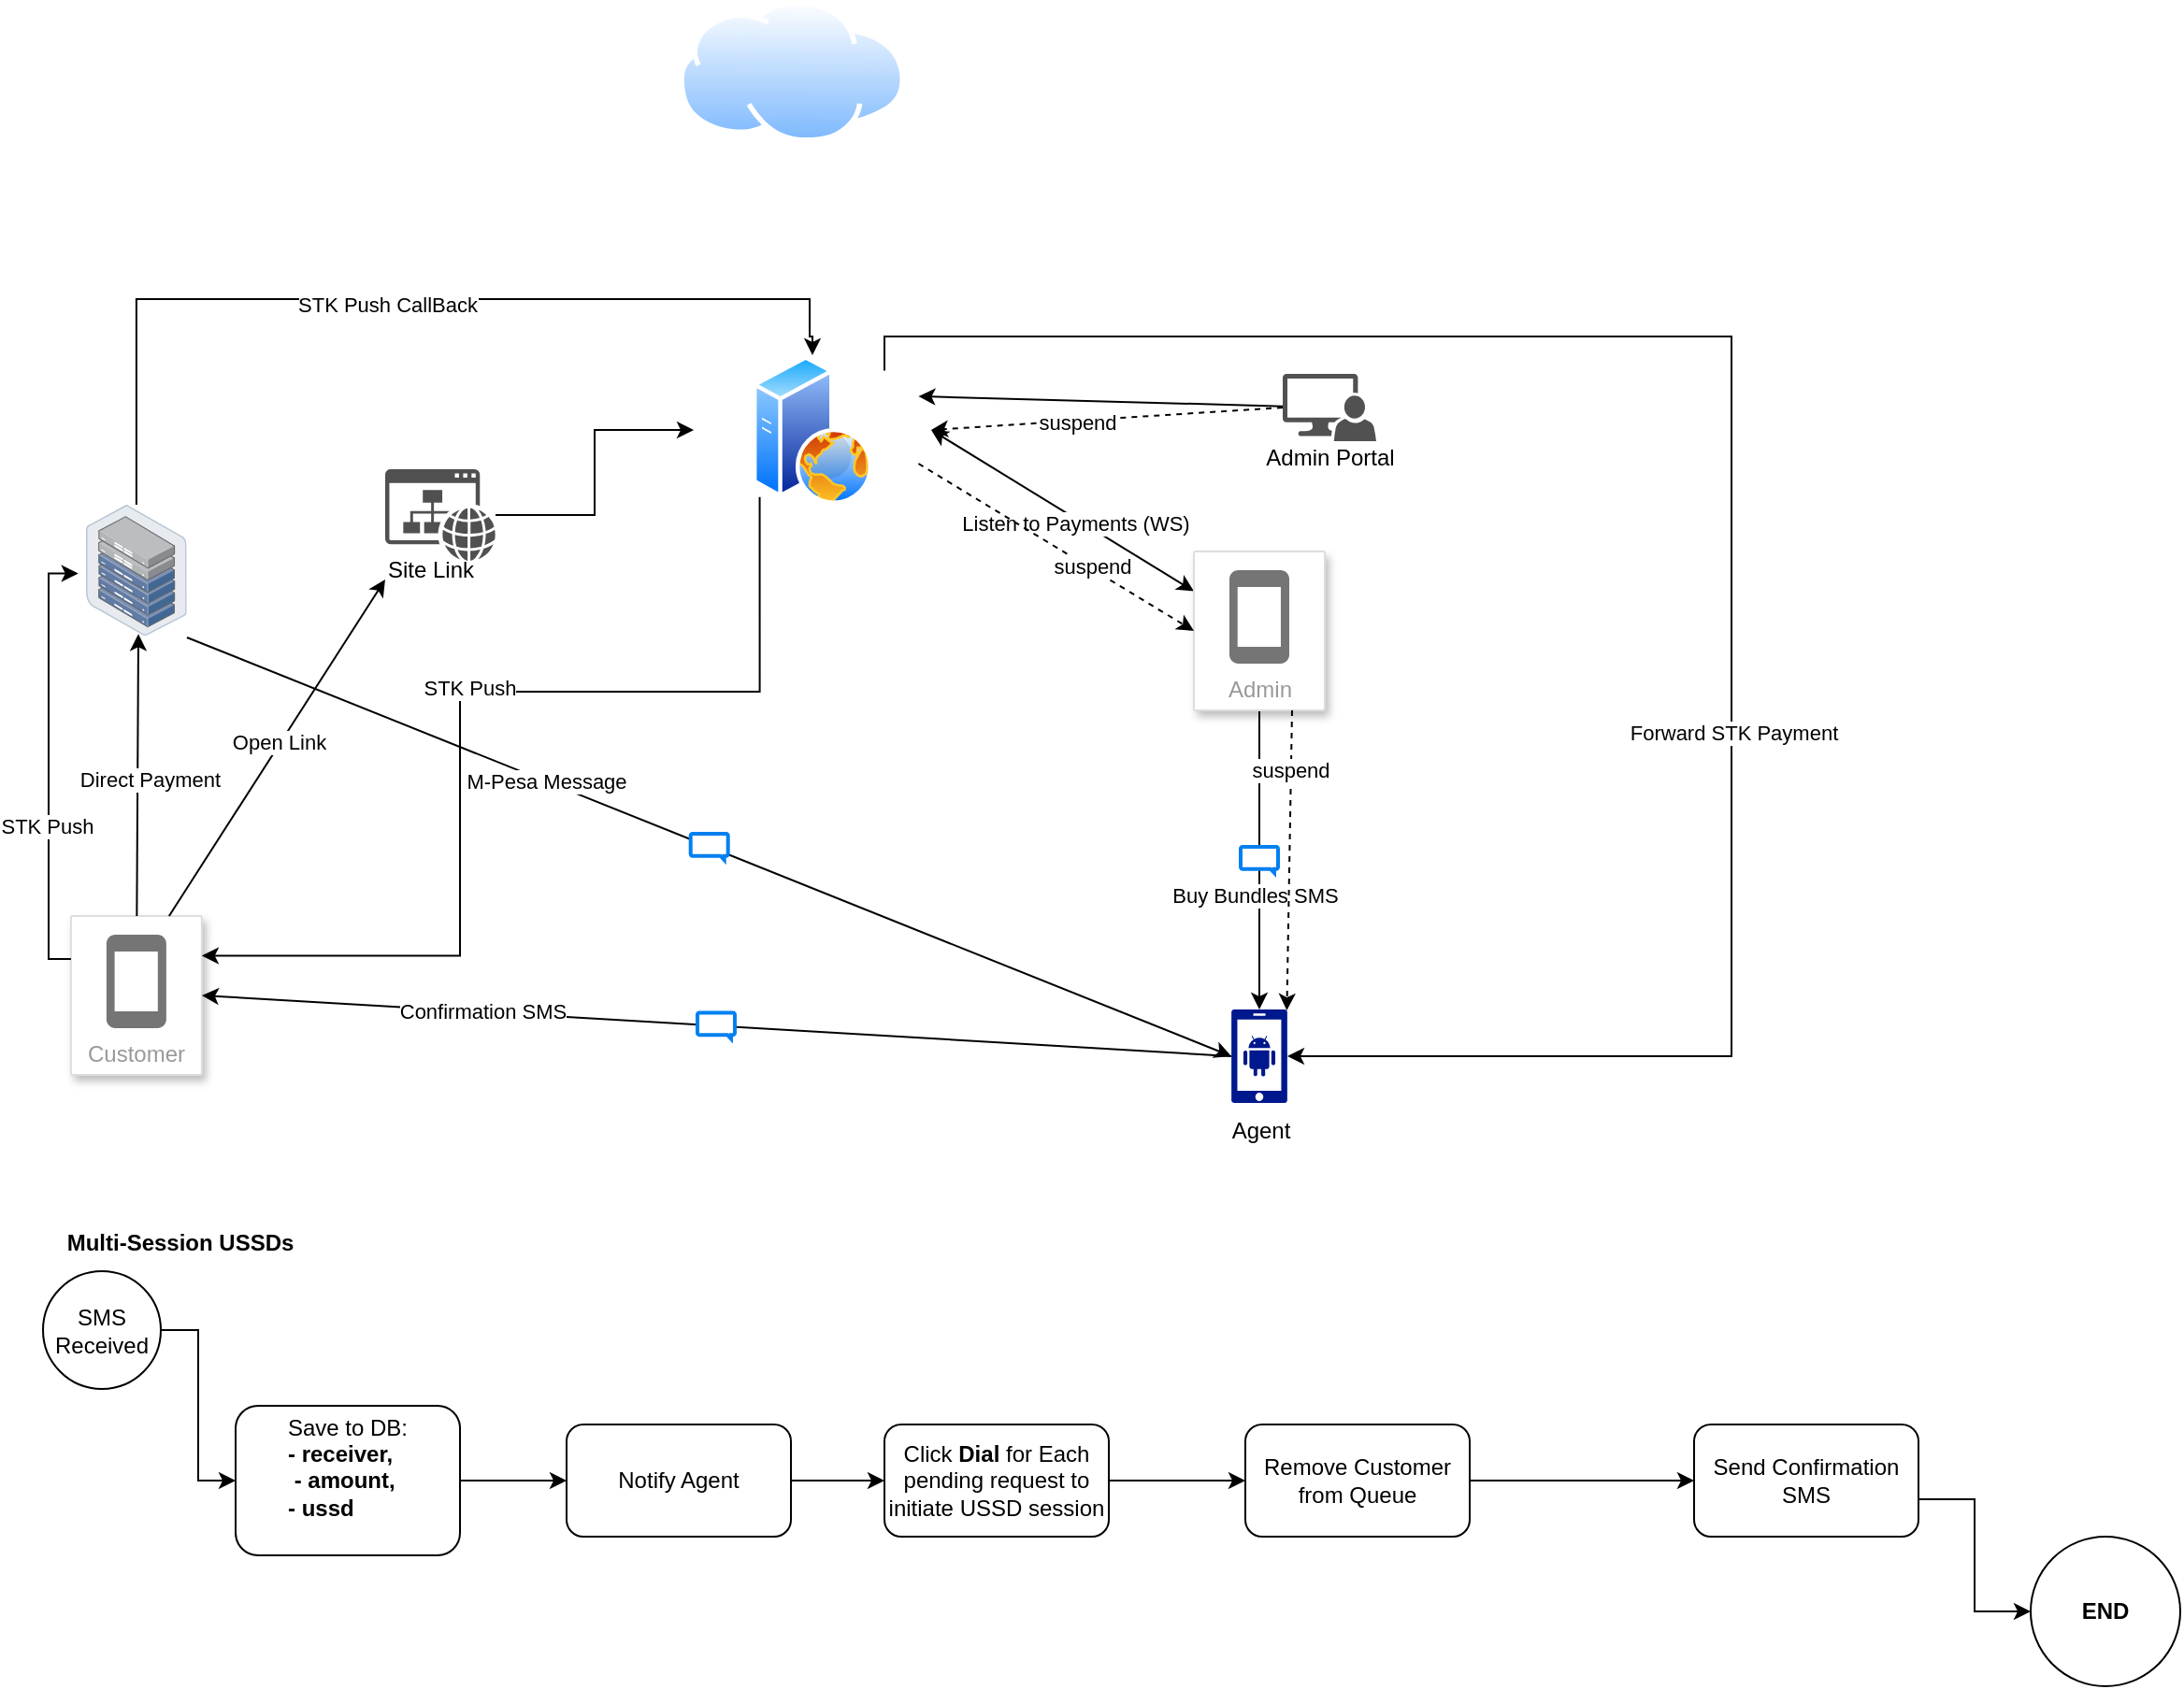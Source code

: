 <mxfile version="24.7.6">
  <diagram name="Page-1" id="izLVnv7lBoGsd2MbyICW">
    <mxGraphModel dx="1035" dy="566" grid="1" gridSize="10" guides="1" tooltips="1" connect="1" arrows="1" fold="1" page="1" pageScale="1" pageWidth="850" pageHeight="1100" math="0" shadow="0">
      <root>
        <mxCell id="0" />
        <mxCell id="1" parent="0" />
        <mxCell id="lsS754e5FoWiEUBsbKIs-1" value="" style="aspect=fixed;html=1;align=center;shadow=0;dashed=0;spacingTop=3;image=img/lib/active_directory/web_server.svg;shape=image;labelBackgroundColor=default;verticalAlign=top;verticalLabelPosition=bottom;sketch=0;pointerEvents=1;strokeColor=none;labelPosition=center;fillColor=#00188D;perimeter=ellipsePerimeter;" parent="1" vertex="1">
          <mxGeometry x="408" y="220" width="126.99" height="80" as="geometry" />
        </mxCell>
        <mxCell id="lsS754e5FoWiEUBsbKIs-7" value="Customer" style="strokeColor=#dddddd;shadow=1;strokeWidth=1;rounded=1;absoluteArcSize=1;arcSize=2;labelPosition=center;verticalLabelPosition=middle;align=center;verticalAlign=bottom;spacingLeft=0;fontColor=#999999;fontSize=12;whiteSpace=wrap;spacingBottom=2;html=1;" parent="1" vertex="1">
          <mxGeometry x="74.93" y="520" width="70" height="85" as="geometry" />
        </mxCell>
        <mxCell id="lsS754e5FoWiEUBsbKIs-8" value="" style="sketch=0;dashed=0;connectable=0;html=1;fillColor=#757575;strokeColor=none;shape=mxgraph.gcp2.phone;part=1;" parent="lsS754e5FoWiEUBsbKIs-7" vertex="1">
          <mxGeometry x="0.5" width="32" height="50" relative="1" as="geometry">
            <mxPoint x="-16" y="10" as="offset" />
          </mxGeometry>
        </mxCell>
        <mxCell id="lsS754e5FoWiEUBsbKIs-20" style="rounded=0;orthogonalLoop=1;jettySize=auto;html=1;entryX=1;entryY=0.25;entryDx=0;entryDy=0;" parent="1" source="lsS754e5FoWiEUBsbKIs-11" target="lsS754e5FoWiEUBsbKIs-1" edge="1">
          <mxGeometry relative="1" as="geometry" />
        </mxCell>
        <mxCell id="lsS754e5FoWiEUBsbKIs-17" value="" style="endArrow=classic;startArrow=classic;html=1;rounded=0;entryX=0;entryY=0.25;entryDx=0;entryDy=0;exitX=1;exitY=0.5;exitDx=0;exitDy=0;" parent="1" source="lsS754e5FoWiEUBsbKIs-1" target="DG5qp-f84GWuBGF_UOD1-55" edge="1">
          <mxGeometry width="50" height="50" relative="1" as="geometry">
            <mxPoint x="423" y="390" as="sourcePoint" />
            <mxPoint x="605.5" y="342.5" as="targetPoint" />
          </mxGeometry>
        </mxCell>
        <mxCell id="DG5qp-f84GWuBGF_UOD1-77" value="Listen to Payments (WS)" style="edgeLabel;html=1;align=center;verticalAlign=middle;resizable=0;points=[];" parent="lsS754e5FoWiEUBsbKIs-17" vertex="1" connectable="0">
          <mxGeometry x="0.112" y="-2" relative="1" as="geometry">
            <mxPoint as="offset" />
          </mxGeometry>
        </mxCell>
        <mxCell id="DG5qp-f84GWuBGF_UOD1-15" value="" style="endArrow=classic;html=1;rounded=0;entryX=0.52;entryY=0.988;entryDx=0;entryDy=0;entryPerimeter=0;" parent="1" source="lsS754e5FoWiEUBsbKIs-7" target="DG5qp-f84GWuBGF_UOD1-19" edge="1">
          <mxGeometry relative="1" as="geometry">
            <mxPoint x="106.87" y="460" as="sourcePoint" />
            <mxPoint x="113" y="370" as="targetPoint" />
          </mxGeometry>
        </mxCell>
        <mxCell id="DG5qp-f84GWuBGF_UOD1-46" value="Direct Payment" style="edgeLabel;html=1;align=center;verticalAlign=middle;resizable=0;points=[];" parent="DG5qp-f84GWuBGF_UOD1-15" vertex="1" connectable="0">
          <mxGeometry x="-0.034" y="-6" relative="1" as="geometry">
            <mxPoint as="offset" />
          </mxGeometry>
        </mxCell>
        <mxCell id="DG5qp-f84GWuBGF_UOD1-71" style="edgeStyle=orthogonalEdgeStyle;rounded=0;orthogonalLoop=1;jettySize=auto;html=1;entryX=0.5;entryY=0;entryDx=0;entryDy=0;" parent="1" source="DG5qp-f84GWuBGF_UOD1-19" target="lsS754e5FoWiEUBsbKIs-1" edge="1">
          <mxGeometry relative="1" as="geometry">
            <Array as="points">
              <mxPoint x="110" y="190" />
              <mxPoint x="470" y="190" />
              <mxPoint x="470" y="210" />
              <mxPoint x="472" y="210" />
            </Array>
          </mxGeometry>
        </mxCell>
        <mxCell id="DG5qp-f84GWuBGF_UOD1-74" value="STK Push CallBack" style="edgeLabel;html=1;align=center;verticalAlign=middle;resizable=0;points=[];" parent="DG5qp-f84GWuBGF_UOD1-71" vertex="1" connectable="0">
          <mxGeometry x="-0.027" y="-3" relative="1" as="geometry">
            <mxPoint as="offset" />
          </mxGeometry>
        </mxCell>
        <mxCell id="DG5qp-f84GWuBGF_UOD1-19" value="" style="image;points=[];aspect=fixed;html=1;align=center;shadow=0;dashed=0;image=img/lib/allied_telesis/storage/Datacenter_Server_Half_Rack_ToR.svg;" parent="1" vertex="1">
          <mxGeometry x="83" y="300" width="53.87" height="70" as="geometry" />
        </mxCell>
        <mxCell id="DG5qp-f84GWuBGF_UOD1-23" value="" style="endArrow=classic;html=1;rounded=0;entryX=1;entryY=0.5;entryDx=0;entryDy=0;exitX=0;exitY=0.5;exitDx=0;exitDy=0;exitPerimeter=0;" parent="1" source="lsS754e5FoWiEUBsbKIs-5" target="lsS754e5FoWiEUBsbKIs-7" edge="1">
          <mxGeometry relative="1" as="geometry">
            <mxPoint x="136.87" y="419" as="sourcePoint" />
            <mxPoint x="607.87" y="586" as="targetPoint" />
          </mxGeometry>
        </mxCell>
        <mxCell id="DG5qp-f84GWuBGF_UOD1-24" value="" style="shape=mxgraph.ios7.icons.message;html=1;outlineConnect=0;verticalLabelPosition=bottom;labelBackgroundColor=#ffffff;verticalAlign=top;strokeWidth=2;strokeColor=#0080F0;shadow=0;dashed=0;" parent="DG5qp-f84GWuBGF_UOD1-23" vertex="1">
          <mxGeometry width="20" height="14" relative="1" as="geometry">
            <mxPoint x="-10" y="-7" as="offset" />
          </mxGeometry>
        </mxCell>
        <mxCell id="DG5qp-f84GWuBGF_UOD1-45" value="Confirmation SMS" style="edgeLabel;html=1;align=center;verticalAlign=middle;resizable=0;points=[];" parent="DG5qp-f84GWuBGF_UOD1-23" vertex="1" connectable="0">
          <mxGeometry x="0.509" relative="1" as="geometry">
            <mxPoint x="15" as="offset" />
          </mxGeometry>
        </mxCell>
        <mxCell id="DG5qp-f84GWuBGF_UOD1-38" value="" style="endArrow=classic;html=1;rounded=0;exitX=1.002;exitY=1.014;exitDx=0;exitDy=0;exitPerimeter=0;entryX=0;entryY=0.5;entryDx=0;entryDy=0;entryPerimeter=0;" parent="1" source="DG5qp-f84GWuBGF_UOD1-19" target="lsS754e5FoWiEUBsbKIs-5" edge="1">
          <mxGeometry relative="1" as="geometry">
            <mxPoint x="614" y="480" as="sourcePoint" />
            <mxPoint x="153" y="468" as="targetPoint" />
          </mxGeometry>
        </mxCell>
        <mxCell id="DG5qp-f84GWuBGF_UOD1-39" value="" style="shape=mxgraph.ios7.icons.message;html=1;outlineConnect=0;verticalLabelPosition=bottom;labelBackgroundColor=#ffffff;verticalAlign=top;strokeWidth=2;strokeColor=#0080F0;shadow=0;dashed=0;" parent="DG5qp-f84GWuBGF_UOD1-38" vertex="1">
          <mxGeometry width="20" height="14" relative="1" as="geometry">
            <mxPoint x="-10" y="-7" as="offset" />
          </mxGeometry>
        </mxCell>
        <mxCell id="DG5qp-f84GWuBGF_UOD1-43" value="M-Pesa Message" style="edgeLabel;html=1;align=center;verticalAlign=middle;resizable=0;points=[];" parent="DG5qp-f84GWuBGF_UOD1-38" vertex="1" connectable="0">
          <mxGeometry x="-0.312" relative="1" as="geometry">
            <mxPoint as="offset" />
          </mxGeometry>
        </mxCell>
        <mxCell id="DG5qp-f84GWuBGF_UOD1-40" value="" style="endArrow=classic;html=1;rounded=0;entryX=0.5;entryY=0;entryDx=0;entryDy=0;entryPerimeter=0;exitX=0.5;exitY=1;exitDx=0;exitDy=0;" parent="1" source="DG5qp-f84GWuBGF_UOD1-55" target="lsS754e5FoWiEUBsbKIs-5" edge="1">
          <mxGeometry relative="1" as="geometry">
            <mxPoint x="653" y="410" as="sourcePoint" />
            <mxPoint x="623" y="500" as="targetPoint" />
          </mxGeometry>
        </mxCell>
        <mxCell id="DG5qp-f84GWuBGF_UOD1-41" value="" style="shape=mxgraph.ios7.icons.message;html=1;outlineConnect=0;verticalLabelPosition=bottom;labelBackgroundColor=#ffffff;verticalAlign=top;strokeWidth=2;strokeColor=#0080F0;shadow=0;dashed=0;" parent="DG5qp-f84GWuBGF_UOD1-40" vertex="1">
          <mxGeometry width="20" height="14" relative="1" as="geometry">
            <mxPoint x="-10" y="-7" as="offset" />
          </mxGeometry>
        </mxCell>
        <mxCell id="DG5qp-f84GWuBGF_UOD1-75" value="Buy Bundles SMS" style="edgeLabel;html=1;align=center;verticalAlign=middle;resizable=0;points=[];" parent="DG5qp-f84GWuBGF_UOD1-40" vertex="1" connectable="0">
          <mxGeometry x="0.234" y="-3" relative="1" as="geometry">
            <mxPoint as="offset" />
          </mxGeometry>
        </mxCell>
        <mxCell id="DG5qp-f84GWuBGF_UOD1-48" value="" style="group" parent="1" vertex="1" connectable="0">
          <mxGeometry x="685.5" y="570" width="50" height="80" as="geometry" />
        </mxCell>
        <mxCell id="lsS754e5FoWiEUBsbKIs-5" value="" style="sketch=0;aspect=fixed;pointerEvents=1;shadow=0;dashed=0;html=1;strokeColor=none;labelPosition=center;verticalLabelPosition=bottom;verticalAlign=top;align=center;fillColor=#00188D;shape=mxgraph.mscae.enterprise.android_phone" parent="DG5qp-f84GWuBGF_UOD1-48" vertex="1">
          <mxGeometry x="10" width="30" height="50" as="geometry" />
        </mxCell>
        <mxCell id="DG5qp-f84GWuBGF_UOD1-47" value="Agent" style="text;html=1;align=center;verticalAlign=middle;resizable=0;points=[];autosize=1;strokeColor=none;fillColor=none;" parent="DG5qp-f84GWuBGF_UOD1-48" vertex="1">
          <mxGeometry y="50" width="50" height="30" as="geometry" />
        </mxCell>
        <mxCell id="DG5qp-f84GWuBGF_UOD1-54" value="" style="group" parent="1" vertex="1" connectable="0">
          <mxGeometry x="660.5" y="360" width="85" height="80" as="geometry" />
        </mxCell>
        <mxCell id="DG5qp-f84GWuBGF_UOD1-55" value="Admin" style="strokeColor=#dddddd;shadow=1;strokeWidth=1;rounded=1;absoluteArcSize=1;arcSize=2;labelPosition=center;verticalLabelPosition=middle;align=center;verticalAlign=bottom;spacingLeft=0;fontColor=#999999;fontSize=12;whiteSpace=wrap;spacingBottom=2;html=1;" parent="DG5qp-f84GWuBGF_UOD1-54" vertex="1">
          <mxGeometry x="15" y="-35" width="70" height="85" as="geometry" />
        </mxCell>
        <mxCell id="DG5qp-f84GWuBGF_UOD1-56" value="" style="sketch=0;dashed=0;connectable=0;html=1;fillColor=#757575;strokeColor=none;shape=mxgraph.gcp2.phone;part=1;" parent="DG5qp-f84GWuBGF_UOD1-55" vertex="1">
          <mxGeometry x="0.5" width="32" height="50" relative="1" as="geometry">
            <mxPoint x="-16" y="10" as="offset" />
          </mxGeometry>
        </mxCell>
        <mxCell id="DG5qp-f84GWuBGF_UOD1-58" value="" style="group" parent="1" vertex="1" connectable="0">
          <mxGeometry x="703" y="230" width="90" height="60" as="geometry" />
        </mxCell>
        <mxCell id="lsS754e5FoWiEUBsbKIs-11" value="" style="sketch=0;pointerEvents=1;shadow=0;dashed=0;html=1;strokeColor=none;labelPosition=center;verticalLabelPosition=bottom;verticalAlign=top;align=center;fillColor=#515151;shape=mxgraph.mscae.system_center.admin_console" parent="DG5qp-f84GWuBGF_UOD1-58" vertex="1">
          <mxGeometry x="20" width="50" height="36" as="geometry" />
        </mxCell>
        <mxCell id="DG5qp-f84GWuBGF_UOD1-57" value="Admin Portal" style="text;html=1;align=center;verticalAlign=middle;resizable=0;points=[];autosize=1;strokeColor=none;fillColor=none;" parent="DG5qp-f84GWuBGF_UOD1-58" vertex="1">
          <mxGeometry y="30" width="90" height="30" as="geometry" />
        </mxCell>
        <mxCell id="DG5qp-f84GWuBGF_UOD1-60" value="" style="group" parent="1" vertex="1" connectable="0">
          <mxGeometry x="232" y="281" width="70" height="69" as="geometry" />
        </mxCell>
        <mxCell id="DG5qp-f84GWuBGF_UOD1-62" value="" style="group" parent="DG5qp-f84GWuBGF_UOD1-60" vertex="1" connectable="0">
          <mxGeometry width="70" height="69" as="geometry" />
        </mxCell>
        <mxCell id="DG5qp-f84GWuBGF_UOD1-63" value="" style="group" parent="DG5qp-f84GWuBGF_UOD1-62" vertex="1" connectable="0">
          <mxGeometry width="70" height="69" as="geometry" />
        </mxCell>
        <mxCell id="lsS754e5FoWiEUBsbKIs-2" value="" style="sketch=0;pointerEvents=1;shadow=0;dashed=0;html=1;strokeColor=none;fillColor=#505050;labelPosition=center;verticalLabelPosition=bottom;verticalAlign=top;outlineConnect=0;align=center;shape=mxgraph.office.concepts.website;" parent="DG5qp-f84GWuBGF_UOD1-63" vertex="1">
          <mxGeometry x="11" width="59" height="49" as="geometry" />
        </mxCell>
        <mxCell id="DG5qp-f84GWuBGF_UOD1-59" value="Site Link" style="text;html=1;align=center;verticalAlign=middle;resizable=0;points=[];autosize=1;strokeColor=none;fillColor=none;" parent="DG5qp-f84GWuBGF_UOD1-63" vertex="1">
          <mxGeometry y="39" width="70" height="30" as="geometry" />
        </mxCell>
        <mxCell id="DG5qp-f84GWuBGF_UOD1-64" style="rounded=0;orthogonalLoop=1;jettySize=auto;html=1;exitX=0.75;exitY=0;exitDx=0;exitDy=0;entryX=0.157;entryY=0.667;entryDx=0;entryDy=0;entryPerimeter=0;" parent="1" source="lsS754e5FoWiEUBsbKIs-7" target="DG5qp-f84GWuBGF_UOD1-59" edge="1">
          <mxGeometry relative="1" as="geometry" />
        </mxCell>
        <mxCell id="DG5qp-f84GWuBGF_UOD1-66" value="Open Link" style="edgeLabel;html=1;align=center;verticalAlign=middle;resizable=0;points=[];" parent="DG5qp-f84GWuBGF_UOD1-64" vertex="1" connectable="0">
          <mxGeometry x="0.029" y="1" relative="1" as="geometry">
            <mxPoint as="offset" />
          </mxGeometry>
        </mxCell>
        <mxCell id="DG5qp-f84GWuBGF_UOD1-65" value="" style="edgeStyle=orthogonalEdgeStyle;rounded=0;orthogonalLoop=1;jettySize=auto;html=1;" parent="1" source="lsS754e5FoWiEUBsbKIs-2" target="lsS754e5FoWiEUBsbKIs-1" edge="1">
          <mxGeometry relative="1" as="geometry" />
        </mxCell>
        <mxCell id="DG5qp-f84GWuBGF_UOD1-69" style="edgeStyle=orthogonalEdgeStyle;rounded=0;orthogonalLoop=1;jettySize=auto;html=1;exitX=0.25;exitY=1;exitDx=0;exitDy=0;entryX=1;entryY=0.25;entryDx=0;entryDy=0;" parent="1" source="lsS754e5FoWiEUBsbKIs-1" target="lsS754e5FoWiEUBsbKIs-7" edge="1">
          <mxGeometry relative="1" as="geometry">
            <mxPoint x="548" y="350" as="sourcePoint" />
            <mxPoint x="293" y="605" as="targetPoint" />
            <Array as="points">
              <mxPoint x="431" y="400" />
              <mxPoint x="283" y="400" />
              <mxPoint x="283" y="521" />
            </Array>
          </mxGeometry>
        </mxCell>
        <mxCell id="DG5qp-f84GWuBGF_UOD1-73" value="STK Push" style="edgeLabel;html=1;align=center;verticalAlign=middle;resizable=0;points=[];" parent="DG5qp-f84GWuBGF_UOD1-69" vertex="1" connectable="0">
          <mxGeometry x="-0.045" y="-2" relative="1" as="geometry">
            <mxPoint as="offset" />
          </mxGeometry>
        </mxCell>
        <mxCell id="DG5qp-f84GWuBGF_UOD1-78" style="edgeStyle=orthogonalEdgeStyle;rounded=0;orthogonalLoop=1;jettySize=auto;html=1;entryX=-0.077;entryY=0.525;entryDx=0;entryDy=0;entryPerimeter=0;" parent="1" source="lsS754e5FoWiEUBsbKIs-7" target="DG5qp-f84GWuBGF_UOD1-19" edge="1">
          <mxGeometry relative="1" as="geometry">
            <Array as="points">
              <mxPoint x="63" y="543" />
              <mxPoint x="63" y="337" />
            </Array>
          </mxGeometry>
        </mxCell>
        <mxCell id="DG5qp-f84GWuBGF_UOD1-80" value="STK Push" style="edgeLabel;html=1;align=center;verticalAlign=middle;resizable=0;points=[];" parent="DG5qp-f84GWuBGF_UOD1-78" vertex="1" connectable="0">
          <mxGeometry x="-0.285" y="1" relative="1" as="geometry">
            <mxPoint as="offset" />
          </mxGeometry>
        </mxCell>
        <mxCell id="Y_LsZwWBNOfJoLUkH_yc-2" style="edgeStyle=orthogonalEdgeStyle;rounded=0;orthogonalLoop=1;jettySize=auto;html=1;entryX=1;entryY=0.5;entryDx=0;entryDy=0;entryPerimeter=0;" edge="1" parent="1" source="lsS754e5FoWiEUBsbKIs-1" target="lsS754e5FoWiEUBsbKIs-5">
          <mxGeometry relative="1" as="geometry">
            <Array as="points">
              <mxPoint x="510" y="210" />
              <mxPoint x="963" y="210" />
              <mxPoint x="963" y="595" />
            </Array>
          </mxGeometry>
        </mxCell>
        <mxCell id="Y_LsZwWBNOfJoLUkH_yc-3" value="Forward STK Payment" style="edgeLabel;html=1;align=center;verticalAlign=middle;resizable=0;points=[];" vertex="1" connectable="0" parent="Y_LsZwWBNOfJoLUkH_yc-2">
          <mxGeometry x="0.247" y="1" relative="1" as="geometry">
            <mxPoint y="1" as="offset" />
          </mxGeometry>
        </mxCell>
        <mxCell id="Y_LsZwWBNOfJoLUkH_yc-4" value="" style="html=1;labelBackgroundColor=#ffffff;startArrow=none;startFill=0;startSize=6;endArrow=classic;endFill=1;endSize=6;jettySize=auto;orthogonalLoop=1;strokeWidth=1;dashed=1;fontSize=14;rounded=0;entryX=1;entryY=0.5;entryDx=0;entryDy=0;exitX=0;exitY=0.5;exitDx=0;exitDy=0;exitPerimeter=0;" edge="1" parent="1" source="lsS754e5FoWiEUBsbKIs-11" target="lsS754e5FoWiEUBsbKIs-1">
          <mxGeometry width="60" height="60" relative="1" as="geometry">
            <mxPoint x="573" y="320" as="sourcePoint" />
            <mxPoint x="633" y="260" as="targetPoint" />
          </mxGeometry>
        </mxCell>
        <mxCell id="Y_LsZwWBNOfJoLUkH_yc-5" value="suspend" style="edgeLabel;html=1;align=center;verticalAlign=middle;resizable=0;points=[];" vertex="1" connectable="0" parent="Y_LsZwWBNOfJoLUkH_yc-4">
          <mxGeometry x="0.178" y="1" relative="1" as="geometry">
            <mxPoint as="offset" />
          </mxGeometry>
        </mxCell>
        <mxCell id="Y_LsZwWBNOfJoLUkH_yc-6" value="" style="html=1;labelBackgroundColor=#ffffff;startArrow=none;startFill=0;startSize=6;endArrow=classic;endFill=1;endSize=6;jettySize=auto;orthogonalLoop=1;strokeWidth=1;dashed=1;fontSize=14;rounded=0;exitX=1;exitY=0.75;exitDx=0;exitDy=0;entryX=0;entryY=0.5;entryDx=0;entryDy=0;" edge="1" parent="1" source="lsS754e5FoWiEUBsbKIs-1" target="DG5qp-f84GWuBGF_UOD1-55">
          <mxGeometry width="60" height="60" relative="1" as="geometry">
            <mxPoint x="543" y="390" as="sourcePoint" />
            <mxPoint x="603" y="330" as="targetPoint" />
          </mxGeometry>
        </mxCell>
        <mxCell id="Y_LsZwWBNOfJoLUkH_yc-7" value="suspend" style="edgeLabel;html=1;align=center;verticalAlign=middle;resizable=0;points=[];" vertex="1" connectable="0" parent="Y_LsZwWBNOfJoLUkH_yc-6">
          <mxGeometry x="0.251" y="2" relative="1" as="geometry">
            <mxPoint x="-1" as="offset" />
          </mxGeometry>
        </mxCell>
        <mxCell id="Y_LsZwWBNOfJoLUkH_yc-8" value="" style="html=1;labelBackgroundColor=#ffffff;startArrow=none;startFill=0;startSize=6;endArrow=classic;endFill=1;endSize=6;jettySize=auto;orthogonalLoop=1;strokeWidth=1;dashed=1;fontSize=14;rounded=0;exitX=0.75;exitY=1;exitDx=0;exitDy=0;entryX=0.99;entryY=0.01;entryDx=0;entryDy=0;entryPerimeter=0;" edge="1" parent="1" source="DG5qp-f84GWuBGF_UOD1-55" target="lsS754e5FoWiEUBsbKIs-5">
          <mxGeometry width="60" height="60" relative="1" as="geometry">
            <mxPoint x="543" y="390" as="sourcePoint" />
            <mxPoint x="603" y="330" as="targetPoint" />
          </mxGeometry>
        </mxCell>
        <mxCell id="Y_LsZwWBNOfJoLUkH_yc-9" value="suspend" style="edgeLabel;html=1;align=center;verticalAlign=middle;resizable=0;points=[];" vertex="1" connectable="0" parent="Y_LsZwWBNOfJoLUkH_yc-8">
          <mxGeometry x="-0.607" y="-1" relative="1" as="geometry">
            <mxPoint as="offset" />
          </mxGeometry>
        </mxCell>
        <mxCell id="Y_LsZwWBNOfJoLUkH_yc-14" value="&lt;b&gt;Multi-Session USSDs&lt;/b&gt;" style="text;html=1;align=center;verticalAlign=middle;resizable=0;points=[];autosize=1;strokeColor=none;fillColor=none;" vertex="1" parent="1">
          <mxGeometry x="63" y="680" width="140" height="30" as="geometry" />
        </mxCell>
        <mxCell id="Y_LsZwWBNOfJoLUkH_yc-20" value="" style="edgeStyle=orthogonalEdgeStyle;rounded=0;orthogonalLoop=1;jettySize=auto;html=1;" edge="1" parent="1" source="Y_LsZwWBNOfJoLUkH_yc-15" target="Y_LsZwWBNOfJoLUkH_yc-19">
          <mxGeometry relative="1" as="geometry" />
        </mxCell>
        <mxCell id="Y_LsZwWBNOfJoLUkH_yc-15" value="Save to DB:&lt;div style=&quot;text-align: left;&quot;&gt;&lt;b&gt;- receiver,&lt;/b&gt;&lt;/div&gt;&lt;div&gt;&lt;div style=&quot;text-align: left;&quot;&gt;&lt;span style=&quot;background-color: initial;&quot;&gt;&lt;b&gt;&amp;nbsp;- amount,&lt;/b&gt;&lt;/span&gt;&lt;/div&gt;&lt;div style=&quot;text-align: left;&quot;&gt;&lt;span style=&quot;background-color: initial;&quot;&gt;&lt;b&gt;- ussd&lt;/b&gt;&lt;/span&gt;&lt;/div&gt;&lt;div&gt;&lt;br&gt;&lt;/div&gt;&lt;/div&gt;" style="rounded=1;whiteSpace=wrap;html=1;" vertex="1" parent="1">
          <mxGeometry x="163" y="782" width="120" height="80" as="geometry" />
        </mxCell>
        <mxCell id="Y_LsZwWBNOfJoLUkH_yc-18" style="edgeStyle=orthogonalEdgeStyle;rounded=0;orthogonalLoop=1;jettySize=auto;html=1;entryX=0;entryY=0.5;entryDx=0;entryDy=0;" edge="1" parent="1" source="Y_LsZwWBNOfJoLUkH_yc-16" target="Y_LsZwWBNOfJoLUkH_yc-15">
          <mxGeometry relative="1" as="geometry" />
        </mxCell>
        <mxCell id="Y_LsZwWBNOfJoLUkH_yc-16" value="SMS Received" style="ellipse;whiteSpace=wrap;html=1;aspect=fixed;" vertex="1" parent="1">
          <mxGeometry x="60" y="710" width="63" height="63" as="geometry" />
        </mxCell>
        <mxCell id="Y_LsZwWBNOfJoLUkH_yc-22" value="" style="edgeStyle=orthogonalEdgeStyle;rounded=0;orthogonalLoop=1;jettySize=auto;html=1;" edge="1" parent="1" source="Y_LsZwWBNOfJoLUkH_yc-19" target="Y_LsZwWBNOfJoLUkH_yc-21">
          <mxGeometry relative="1" as="geometry" />
        </mxCell>
        <mxCell id="Y_LsZwWBNOfJoLUkH_yc-19" value="Notify Agent" style="whiteSpace=wrap;html=1;rounded=1;" vertex="1" parent="1">
          <mxGeometry x="340" y="792" width="120" height="60" as="geometry" />
        </mxCell>
        <mxCell id="Y_LsZwWBNOfJoLUkH_yc-24" value="" style="edgeStyle=orthogonalEdgeStyle;rounded=0;orthogonalLoop=1;jettySize=auto;html=1;" edge="1" parent="1" source="Y_LsZwWBNOfJoLUkH_yc-21" target="Y_LsZwWBNOfJoLUkH_yc-23">
          <mxGeometry relative="1" as="geometry" />
        </mxCell>
        <mxCell id="Y_LsZwWBNOfJoLUkH_yc-21" value="Click &lt;b&gt;Dial&amp;nbsp;&lt;/b&gt;for Each pending request to initiate USSD session" style="whiteSpace=wrap;html=1;rounded=1;" vertex="1" parent="1">
          <mxGeometry x="510" y="792" width="120" height="60" as="geometry" />
        </mxCell>
        <mxCell id="Y_LsZwWBNOfJoLUkH_yc-26" value="" style="edgeStyle=orthogonalEdgeStyle;rounded=0;orthogonalLoop=1;jettySize=auto;html=1;" edge="1" parent="1" source="Y_LsZwWBNOfJoLUkH_yc-23" target="Y_LsZwWBNOfJoLUkH_yc-25">
          <mxGeometry relative="1" as="geometry" />
        </mxCell>
        <mxCell id="Y_LsZwWBNOfJoLUkH_yc-23" value="Remove Customer from Queue" style="whiteSpace=wrap;html=1;rounded=1;" vertex="1" parent="1">
          <mxGeometry x="703" y="792" width="120" height="60" as="geometry" />
        </mxCell>
        <mxCell id="Y_LsZwWBNOfJoLUkH_yc-29" style="edgeStyle=orthogonalEdgeStyle;rounded=0;orthogonalLoop=1;jettySize=auto;html=1;exitX=1;exitY=0.5;exitDx=0;exitDy=0;entryX=0;entryY=0.5;entryDx=0;entryDy=0;" edge="1" parent="1" source="Y_LsZwWBNOfJoLUkH_yc-25" target="Y_LsZwWBNOfJoLUkH_yc-27">
          <mxGeometry relative="1" as="geometry">
            <Array as="points">
              <mxPoint x="1093" y="832" />
              <mxPoint x="1093" y="892" />
            </Array>
          </mxGeometry>
        </mxCell>
        <mxCell id="Y_LsZwWBNOfJoLUkH_yc-25" value="Send Confirmation SMS" style="whiteSpace=wrap;html=1;rounded=1;" vertex="1" parent="1">
          <mxGeometry x="943" y="792" width="120" height="60" as="geometry" />
        </mxCell>
        <mxCell id="Y_LsZwWBNOfJoLUkH_yc-27" value="&lt;b&gt;END&lt;/b&gt;" style="ellipse;whiteSpace=wrap;html=1;rounded=1;" vertex="1" parent="1">
          <mxGeometry x="1123" y="852" width="80" height="80" as="geometry" />
        </mxCell>
        <mxCell id="Y_LsZwWBNOfJoLUkH_yc-30" value="" style="image;aspect=fixed;perimeter=ellipsePerimeter;html=1;align=center;shadow=0;dashed=0;spacingTop=3;image=img/lib/active_directory/internet_cloud.svg;" vertex="1" parent="1">
          <mxGeometry x="400" y="30" width="121.11" height="76.3" as="geometry" />
        </mxCell>
      </root>
    </mxGraphModel>
  </diagram>
</mxfile>
